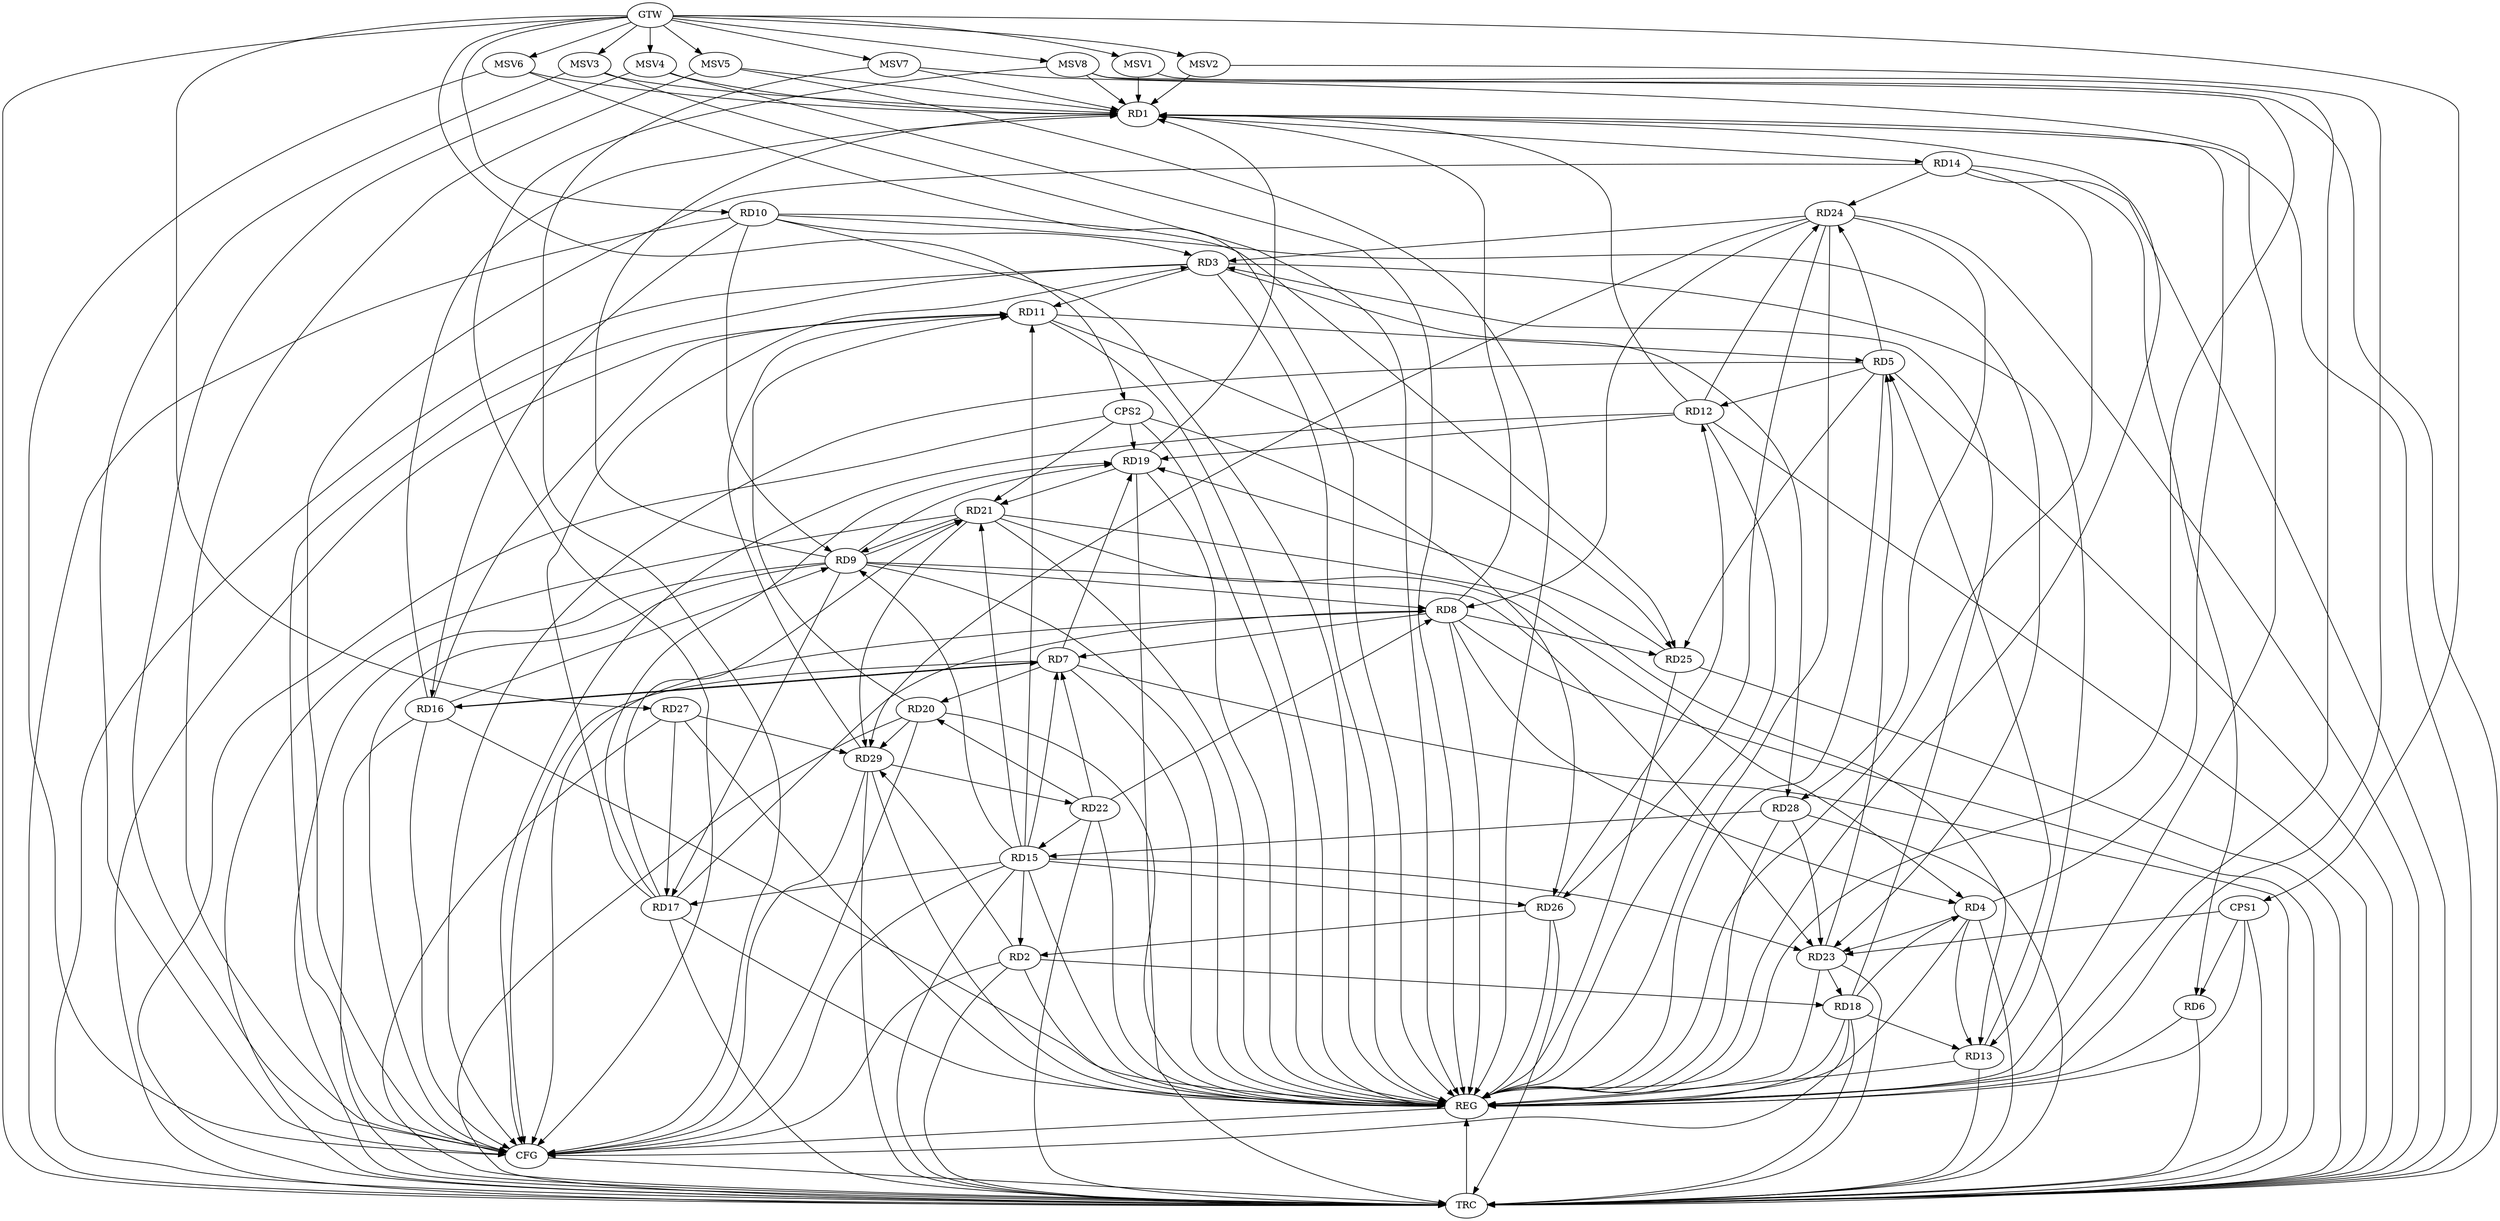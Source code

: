 strict digraph G {
  RD1 [ label="RD1" ];
  RD2 [ label="RD2" ];
  RD3 [ label="RD3" ];
  RD4 [ label="RD4" ];
  RD5 [ label="RD5" ];
  RD6 [ label="RD6" ];
  RD7 [ label="RD7" ];
  RD8 [ label="RD8" ];
  RD9 [ label="RD9" ];
  RD10 [ label="RD10" ];
  RD11 [ label="RD11" ];
  RD12 [ label="RD12" ];
  RD13 [ label="RD13" ];
  RD14 [ label="RD14" ];
  RD15 [ label="RD15" ];
  RD16 [ label="RD16" ];
  RD17 [ label="RD17" ];
  RD18 [ label="RD18" ];
  RD19 [ label="RD19" ];
  RD20 [ label="RD20" ];
  RD21 [ label="RD21" ];
  RD22 [ label="RD22" ];
  RD23 [ label="RD23" ];
  RD24 [ label="RD24" ];
  RD25 [ label="RD25" ];
  RD26 [ label="RD26" ];
  RD27 [ label="RD27" ];
  RD28 [ label="RD28" ];
  RD29 [ label="RD29" ];
  CPS1 [ label="CPS1" ];
  CPS2 [ label="CPS2" ];
  GTW [ label="GTW" ];
  REG [ label="REG" ];
  CFG [ label="CFG" ];
  TRC [ label="TRC" ];
  MSV1 [ label="MSV1" ];
  MSV2 [ label="MSV2" ];
  MSV3 [ label="MSV3" ];
  MSV4 [ label="MSV4" ];
  MSV5 [ label="MSV5" ];
  MSV6 [ label="MSV6" ];
  MSV7 [ label="MSV7" ];
  MSV8 [ label="MSV8" ];
  RD4 -> RD1;
  RD8 -> RD1;
  RD9 -> RD1;
  RD12 -> RD1;
  RD1 -> RD14;
  RD16 -> RD1;
  RD19 -> RD1;
  RD15 -> RD2;
  RD2 -> RD18;
  RD26 -> RD2;
  RD2 -> RD29;
  RD10 -> RD3;
  RD3 -> RD11;
  RD3 -> RD13;
  RD17 -> RD3;
  RD18 -> RD3;
  RD24 -> RD3;
  RD3 -> RD28;
  RD8 -> RD4;
  RD4 -> RD13;
  RD18 -> RD4;
  RD21 -> RD4;
  RD4 -> RD23;
  RD11 -> RD5;
  RD5 -> RD12;
  RD13 -> RD5;
  RD23 -> RD5;
  RD5 -> RD24;
  RD5 -> RD25;
  RD14 -> RD6;
  RD8 -> RD7;
  RD15 -> RD7;
  RD7 -> RD16;
  RD16 -> RD7;
  RD7 -> RD19;
  RD7 -> RD20;
  RD22 -> RD7;
  RD9 -> RD8;
  RD17 -> RD8;
  RD22 -> RD8;
  RD24 -> RD8;
  RD8 -> RD25;
  RD10 -> RD9;
  RD15 -> RD9;
  RD16 -> RD9;
  RD9 -> RD17;
  RD9 -> RD19;
  RD9 -> RD21;
  RD21 -> RD9;
  RD9 -> RD23;
  RD10 -> RD16;
  RD10 -> RD23;
  RD10 -> RD25;
  RD15 -> RD11;
  RD16 -> RD11;
  RD20 -> RD11;
  RD11 -> RD25;
  RD29 -> RD11;
  RD12 -> RD19;
  RD12 -> RD24;
  RD26 -> RD12;
  RD18 -> RD13;
  RD21 -> RD13;
  RD14 -> RD24;
  RD15 -> RD17;
  RD15 -> RD21;
  RD22 -> RD15;
  RD15 -> RD23;
  RD15 -> RD26;
  RD28 -> RD15;
  RD17 -> RD19;
  RD17 -> RD21;
  RD27 -> RD17;
  RD23 -> RD18;
  RD19 -> RD21;
  RD25 -> RD19;
  RD22 -> RD20;
  RD20 -> RD29;
  RD21 -> RD29;
  RD29 -> RD22;
  RD28 -> RD23;
  RD24 -> RD26;
  RD24 -> RD28;
  RD24 -> RD29;
  RD27 -> RD29;
  CPS1 -> RD6;
  CPS1 -> RD23;
  CPS2 -> RD26;
  CPS2 -> RD19;
  CPS2 -> RD21;
  GTW -> RD10;
  GTW -> RD27;
  GTW -> CPS1;
  GTW -> CPS2;
  RD1 -> REG;
  RD2 -> REG;
  RD3 -> REG;
  RD4 -> REG;
  RD5 -> REG;
  RD6 -> REG;
  RD7 -> REG;
  RD8 -> REG;
  RD9 -> REG;
  RD10 -> REG;
  RD11 -> REG;
  RD12 -> REG;
  RD13 -> REG;
  RD14 -> REG;
  RD15 -> REG;
  RD16 -> REG;
  RD17 -> REG;
  RD18 -> REG;
  RD19 -> REG;
  RD20 -> REG;
  RD21 -> REG;
  RD22 -> REG;
  RD23 -> REG;
  RD24 -> REG;
  RD25 -> REG;
  RD26 -> REG;
  RD27 -> REG;
  RD28 -> REG;
  RD29 -> REG;
  CPS1 -> REG;
  CPS2 -> REG;
  RD12 -> CFG;
  RD3 -> CFG;
  RD8 -> CFG;
  RD5 -> CFG;
  RD2 -> CFG;
  RD20 -> CFG;
  RD15 -> CFG;
  RD7 -> CFG;
  RD9 -> CFG;
  RD16 -> CFG;
  RD18 -> CFG;
  RD29 -> CFG;
  RD14 -> CFG;
  REG -> CFG;
  RD1 -> TRC;
  RD2 -> TRC;
  RD3 -> TRC;
  RD4 -> TRC;
  RD5 -> TRC;
  RD6 -> TRC;
  RD7 -> TRC;
  RD8 -> TRC;
  RD9 -> TRC;
  RD10 -> TRC;
  RD11 -> TRC;
  RD12 -> TRC;
  RD13 -> TRC;
  RD14 -> TRC;
  RD15 -> TRC;
  RD16 -> TRC;
  RD17 -> TRC;
  RD18 -> TRC;
  RD19 -> TRC;
  RD20 -> TRC;
  RD21 -> TRC;
  RD22 -> TRC;
  RD23 -> TRC;
  RD24 -> TRC;
  RD25 -> TRC;
  RD26 -> TRC;
  RD27 -> TRC;
  RD28 -> TRC;
  RD29 -> TRC;
  CPS1 -> TRC;
  CPS2 -> TRC;
  GTW -> TRC;
  CFG -> TRC;
  TRC -> REG;
  MSV1 -> RD1;
  MSV2 -> RD1;
  MSV3 -> RD1;
  MSV4 -> RD1;
  MSV5 -> RD1;
  MSV6 -> RD1;
  GTW -> MSV1;
  MSV1 -> REG;
  GTW -> MSV2;
  MSV2 -> REG;
  GTW -> MSV3;
  MSV3 -> REG;
  MSV3 -> CFG;
  GTW -> MSV4;
  MSV4 -> REG;
  MSV4 -> CFG;
  GTW -> MSV5;
  MSV5 -> REG;
  MSV5 -> CFG;
  GTW -> MSV6;
  MSV6 -> REG;
  MSV6 -> CFG;
  MSV7 -> RD1;
  GTW -> MSV7;
  MSV7 -> REG;
  MSV7 -> CFG;
  MSV8 -> RD1;
  GTW -> MSV8;
  MSV8 -> REG;
  MSV8 -> TRC;
  MSV8 -> CFG;
}
